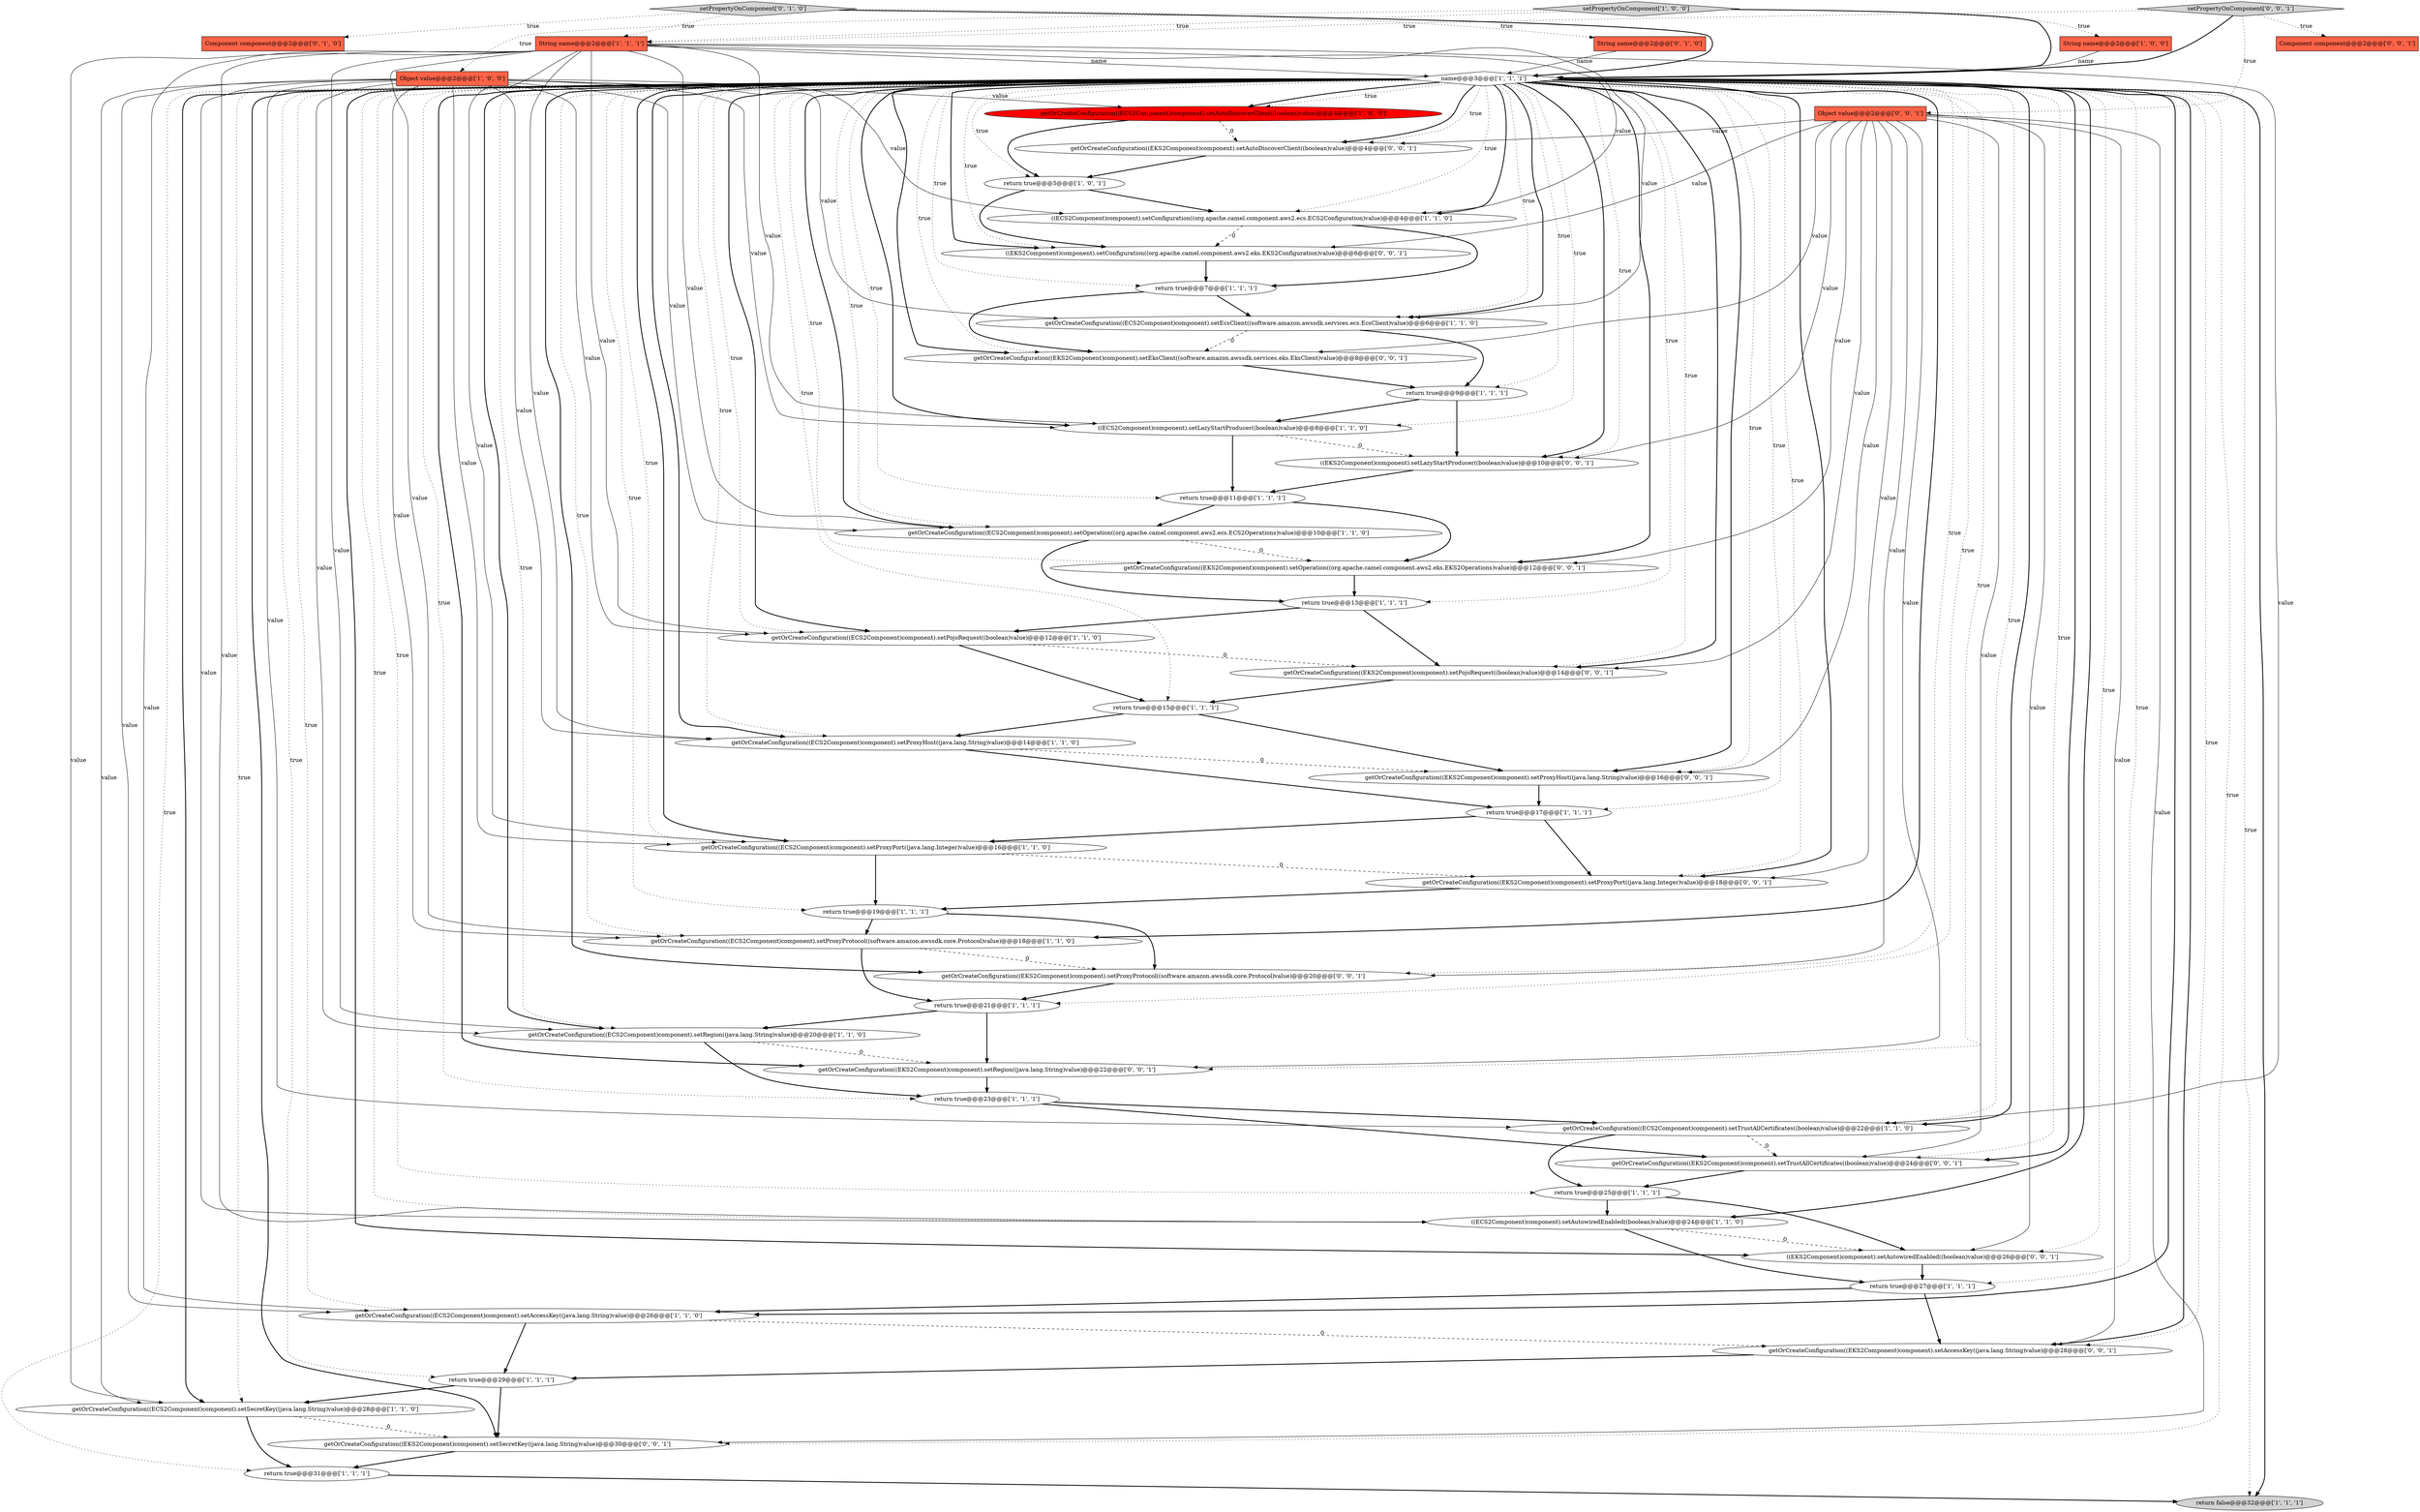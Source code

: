 digraph {
52 [style = filled, label = "((EKS2Component)component).setConfiguration((org.apache.camel.component.aws2.eks.EKS2Configuration)value)@@@6@@@['0', '0', '1']", fillcolor = white, shape = ellipse image = "AAA0AAABBB3BBB"];
8 [style = filled, label = "return true@@@11@@@['1', '1', '1']", fillcolor = white, shape = ellipse image = "AAA0AAABBB1BBB"];
4 [style = filled, label = "getOrCreateConfiguration((ECS2Component)component).setProxyProtocol((software.amazon.awssdk.core.Protocol)value)@@@18@@@['1', '1', '0']", fillcolor = white, shape = ellipse image = "AAA0AAABBB1BBB"];
16 [style = filled, label = "return false@@@32@@@['1', '1', '1']", fillcolor = lightgray, shape = ellipse image = "AAA0AAABBB1BBB"];
12 [style = filled, label = "getOrCreateConfiguration((ECS2Component)component).setTrustAllCertificates((boolean)value)@@@22@@@['1', '1', '0']", fillcolor = white, shape = ellipse image = "AAA0AAABBB1BBB"];
36 [style = filled, label = "setPropertyOnComponent['0', '1', '0']", fillcolor = lightgray, shape = diamond image = "AAA0AAABBB2BBB"];
45 [style = filled, label = "getOrCreateConfiguration((EKS2Component)component).setAutoDiscoverClient((boolean)value)@@@4@@@['0', '0', '1']", fillcolor = white, shape = ellipse image = "AAA0AAABBB3BBB"];
47 [style = filled, label = "getOrCreateConfiguration((EKS2Component)component).setRegion((java.lang.String)value)@@@22@@@['0', '0', '1']", fillcolor = white, shape = ellipse image = "AAA0AAABBB3BBB"];
19 [style = filled, label = "return true@@@15@@@['1', '1', '1']", fillcolor = white, shape = ellipse image = "AAA0AAABBB1BBB"];
39 [style = filled, label = "getOrCreateConfiguration((EKS2Component)component).setEksClient((software.amazon.awssdk.services.eks.EksClient)value)@@@8@@@['0', '0', '1']", fillcolor = white, shape = ellipse image = "AAA0AAABBB3BBB"];
1 [style = filled, label = "return true@@@21@@@['1', '1', '1']", fillcolor = white, shape = ellipse image = "AAA0AAABBB1BBB"];
9 [style = filled, label = "return true@@@17@@@['1', '1', '1']", fillcolor = white, shape = ellipse image = "AAA0AAABBB1BBB"];
48 [style = filled, label = "getOrCreateConfiguration((EKS2Component)component).setPojoRequest((boolean)value)@@@14@@@['0', '0', '1']", fillcolor = white, shape = ellipse image = "AAA0AAABBB3BBB"];
15 [style = filled, label = "getOrCreateConfiguration((ECS2Component)component).setProxyHost((java.lang.String)value)@@@14@@@['1', '1', '0']", fillcolor = white, shape = ellipse image = "AAA0AAABBB1BBB"];
53 [style = filled, label = "getOrCreateConfiguration((EKS2Component)component).setProxyProtocol((software.amazon.awssdk.core.Protocol)value)@@@20@@@['0', '0', '1']", fillcolor = white, shape = ellipse image = "AAA0AAABBB3BBB"];
11 [style = filled, label = "return true@@@5@@@['1', '0', '1']", fillcolor = white, shape = ellipse image = "AAA0AAABBB1BBB"];
7 [style = filled, label = "getOrCreateConfiguration((ECS2Component)component).setAutoDiscoverClient((boolean)value)@@@4@@@['1', '0', '0']", fillcolor = red, shape = ellipse image = "AAA1AAABBB1BBB"];
13 [style = filled, label = "return true@@@7@@@['1', '1', '1']", fillcolor = white, shape = ellipse image = "AAA0AAABBB1BBB"];
22 [style = filled, label = "return true@@@13@@@['1', '1', '1']", fillcolor = white, shape = ellipse image = "AAA0AAABBB1BBB"];
51 [style = filled, label = "((EKS2Component)component).setLazyStartProducer((boolean)value)@@@10@@@['0', '0', '1']", fillcolor = white, shape = ellipse image = "AAA0AAABBB3BBB"];
24 [style = filled, label = "getOrCreateConfiguration((ECS2Component)component).setProxyPort((java.lang.Integer)value)@@@16@@@['1', '1', '0']", fillcolor = white, shape = ellipse image = "AAA0AAABBB1BBB"];
46 [style = filled, label = "getOrCreateConfiguration((EKS2Component)component).setProxyPort((java.lang.Integer)value)@@@18@@@['0', '0', '1']", fillcolor = white, shape = ellipse image = "AAA0AAABBB3BBB"];
5 [style = filled, label = "return true@@@31@@@['1', '1', '1']", fillcolor = white, shape = ellipse image = "AAA0AAABBB1BBB"];
25 [style = filled, label = "getOrCreateConfiguration((ECS2Component)component).setOperation((org.apache.camel.component.aws2.ecs.ECS2Operations)value)@@@10@@@['1', '1', '0']", fillcolor = white, shape = ellipse image = "AAA0AAABBB1BBB"];
42 [style = filled, label = "getOrCreateConfiguration((EKS2Component)component).setOperation((org.apache.camel.component.aws2.eks.EKS2Operations)value)@@@12@@@['0', '0', '1']", fillcolor = white, shape = ellipse image = "AAA0AAABBB3BBB"];
44 [style = filled, label = "getOrCreateConfiguration((EKS2Component)component).setProxyHost((java.lang.String)value)@@@16@@@['0', '0', '1']", fillcolor = white, shape = ellipse image = "AAA0AAABBB3BBB"];
31 [style = filled, label = "return true@@@23@@@['1', '1', '1']", fillcolor = white, shape = ellipse image = "AAA0AAABBB1BBB"];
29 [style = filled, label = "return true@@@25@@@['1', '1', '1']", fillcolor = white, shape = ellipse image = "AAA0AAABBB1BBB"];
27 [style = filled, label = "getOrCreateConfiguration((ECS2Component)component).setRegion((java.lang.String)value)@@@20@@@['1', '1', '0']", fillcolor = white, shape = ellipse image = "AAA0AAABBB1BBB"];
30 [style = filled, label = "return true@@@27@@@['1', '1', '1']", fillcolor = white, shape = ellipse image = "AAA0AAABBB1BBB"];
23 [style = filled, label = "String name@@@2@@@['1', '0', '0']", fillcolor = tomato, shape = box image = "AAA0AAABBB1BBB"];
43 [style = filled, label = "((EKS2Component)component).setAutowiredEnabled((boolean)value)@@@26@@@['0', '0', '1']", fillcolor = white, shape = ellipse image = "AAA0AAABBB3BBB"];
50 [style = filled, label = "Object value@@@2@@@['0', '0', '1']", fillcolor = tomato, shape = box image = "AAA0AAABBB3BBB"];
0 [style = filled, label = "return true@@@29@@@['1', '1', '1']", fillcolor = white, shape = ellipse image = "AAA0AAABBB1BBB"];
32 [style = filled, label = "return true@@@9@@@['1', '1', '1']", fillcolor = white, shape = ellipse image = "AAA0AAABBB1BBB"];
26 [style = filled, label = "((ECS2Component)component).setAutowiredEnabled((boolean)value)@@@24@@@['1', '1', '0']", fillcolor = white, shape = ellipse image = "AAA0AAABBB1BBB"];
6 [style = filled, label = "((ECS2Component)component).setLazyStartProducer((boolean)value)@@@8@@@['1', '1', '0']", fillcolor = white, shape = ellipse image = "AAA0AAABBB1BBB"];
33 [style = filled, label = "String name@@@2@@@['1', '1', '1']", fillcolor = tomato, shape = box image = "AAA0AAABBB1BBB"];
41 [style = filled, label = "setPropertyOnComponent['0', '0', '1']", fillcolor = lightgray, shape = diamond image = "AAA0AAABBB3BBB"];
21 [style = filled, label = "getOrCreateConfiguration((ECS2Component)component).setEcsClient((software.amazon.awssdk.services.ecs.EcsClient)value)@@@6@@@['1', '1', '0']", fillcolor = white, shape = ellipse image = "AAA0AAABBB1BBB"];
28 [style = filled, label = "name@@@3@@@['1', '1', '1']", fillcolor = white, shape = diamond image = "AAA0AAABBB1BBB"];
49 [style = filled, label = "getOrCreateConfiguration((EKS2Component)component).setAccessKey((java.lang.String)value)@@@28@@@['0', '0', '1']", fillcolor = white, shape = ellipse image = "AAA0AAABBB3BBB"];
40 [style = filled, label = "getOrCreateConfiguration((EKS2Component)component).setSecretKey((java.lang.String)value)@@@30@@@['0', '0', '1']", fillcolor = white, shape = ellipse image = "AAA0AAABBB3BBB"];
10 [style = filled, label = "getOrCreateConfiguration((ECS2Component)component).setSecretKey((java.lang.String)value)@@@28@@@['1', '1', '0']", fillcolor = white, shape = ellipse image = "AAA0AAABBB1BBB"];
18 [style = filled, label = "getOrCreateConfiguration((ECS2Component)component).setPojoRequest((boolean)value)@@@12@@@['1', '1', '0']", fillcolor = white, shape = ellipse image = "AAA0AAABBB1BBB"];
3 [style = filled, label = "getOrCreateConfiguration((ECS2Component)component).setAccessKey((java.lang.String)value)@@@26@@@['1', '1', '0']", fillcolor = white, shape = ellipse image = "AAA0AAABBB1BBB"];
14 [style = filled, label = "setPropertyOnComponent['1', '0', '0']", fillcolor = lightgray, shape = diamond image = "AAA0AAABBB1BBB"];
2 [style = filled, label = "Object value@@@2@@@['1', '0', '0']", fillcolor = tomato, shape = box image = "AAA0AAABBB1BBB"];
34 [style = filled, label = "Component component@@@2@@@['0', '1', '0']", fillcolor = tomato, shape = box image = "AAA0AAABBB2BBB"];
35 [style = filled, label = "String name@@@2@@@['0', '1', '0']", fillcolor = tomato, shape = box image = "AAA0AAABBB2BBB"];
37 [style = filled, label = "getOrCreateConfiguration((EKS2Component)component).setTrustAllCertificates((boolean)value)@@@24@@@['0', '0', '1']", fillcolor = white, shape = ellipse image = "AAA0AAABBB3BBB"];
38 [style = filled, label = "Component component@@@2@@@['0', '0', '1']", fillcolor = tomato, shape = box image = "AAA0AAABBB3BBB"];
17 [style = filled, label = "return true@@@19@@@['1', '1', '1']", fillcolor = white, shape = ellipse image = "AAA0AAABBB1BBB"];
20 [style = filled, label = "((ECS2Component)component).setConfiguration((org.apache.camel.component.aws2.ecs.ECS2Configuration)value)@@@4@@@['1', '1', '0']", fillcolor = white, shape = ellipse image = "AAA0AAABBB1BBB"];
28->11 [style = dotted, label="true"];
2->21 [style = solid, label="value"];
31->37 [style = bold, label=""];
28->6 [style = bold, label=""];
20->52 [style = dashed, label="0"];
33->20 [style = solid, label="value"];
25->22 [style = bold, label=""];
28->20 [style = bold, label=""];
28->21 [style = dotted, label="true"];
50->52 [style = solid, label="value"];
28->25 [style = dotted, label="true"];
28->15 [style = dotted, label="true"];
1->27 [style = bold, label=""];
28->16 [style = dotted, label="true"];
2->27 [style = solid, label="value"];
36->28 [style = bold, label=""];
6->51 [style = dashed, label="0"];
14->28 [style = bold, label=""];
33->28 [style = solid, label="name"];
33->3 [style = solid, label="value"];
28->19 [style = dotted, label="true"];
49->0 [style = bold, label=""];
30->49 [style = bold, label=""];
52->13 [style = bold, label=""];
41->38 [style = dotted, label="true"];
32->6 [style = bold, label=""];
26->43 [style = dashed, label="0"];
50->48 [style = solid, label="value"];
41->28 [style = bold, label=""];
28->6 [style = dotted, label="true"];
19->44 [style = bold, label=""];
28->30 [style = dotted, label="true"];
17->53 [style = bold, label=""];
28->21 [style = bold, label=""];
28->43 [style = bold, label=""];
28->52 [style = bold, label=""];
28->18 [style = dotted, label="true"];
28->7 [style = dotted, label="true"];
24->17 [style = bold, label=""];
29->43 [style = bold, label=""];
28->25 [style = bold, label=""];
0->40 [style = bold, label=""];
28->3 [style = bold, label=""];
28->27 [style = dotted, label="true"];
41->33 [style = dotted, label="true"];
28->42 [style = bold, label=""];
19->15 [style = bold, label=""];
28->13 [style = dotted, label="true"];
9->24 [style = bold, label=""];
2->12 [style = solid, label="value"];
28->45 [style = bold, label=""];
14->2 [style = dotted, label="true"];
4->53 [style = dashed, label="0"];
28->10 [style = dotted, label="true"];
7->11 [style = bold, label=""];
28->37 [style = bold, label=""];
28->8 [style = dotted, label="true"];
28->18 [style = bold, label=""];
12->37 [style = dashed, label="0"];
50->51 [style = solid, label="value"];
24->46 [style = dashed, label="0"];
23->28 [style = solid, label="name"];
18->19 [style = bold, label=""];
33->10 [style = solid, label="value"];
37->29 [style = bold, label=""];
27->31 [style = bold, label=""];
25->42 [style = dashed, label="0"];
28->52 [style = dotted, label="true"];
2->26 [style = solid, label="value"];
28->17 [style = dotted, label="true"];
3->0 [style = bold, label=""];
45->11 [style = bold, label=""];
29->26 [style = bold, label=""];
50->40 [style = solid, label="value"];
28->29 [style = dotted, label="true"];
22->18 [style = bold, label=""];
28->24 [style = dotted, label="true"];
50->42 [style = solid, label="value"];
28->46 [style = dotted, label="true"];
12->29 [style = bold, label=""];
28->44 [style = dotted, label="true"];
40->5 [style = bold, label=""];
50->47 [style = solid, label="value"];
15->9 [style = bold, label=""];
33->18 [style = solid, label="value"];
28->9 [style = dotted, label="true"];
33->6 [style = solid, label="value"];
28->24 [style = bold, label=""];
33->4 [style = solid, label="value"];
42->22 [style = bold, label=""];
28->37 [style = dotted, label="true"];
2->7 [style = solid, label="value"];
32->51 [style = bold, label=""];
50->46 [style = solid, label="value"];
27->47 [style = dashed, label="0"];
2->25 [style = solid, label="value"];
28->51 [style = dotted, label="true"];
2->18 [style = solid, label="value"];
20->13 [style = bold, label=""];
50->53 [style = solid, label="value"];
41->50 [style = dotted, label="true"];
22->48 [style = bold, label=""];
28->20 [style = dotted, label="true"];
2->24 [style = solid, label="value"];
28->3 [style = dotted, label="true"];
28->39 [style = bold, label=""];
33->21 [style = solid, label="value"];
50->37 [style = solid, label="value"];
28->47 [style = bold, label=""];
47->31 [style = bold, label=""];
28->49 [style = bold, label=""];
9->46 [style = bold, label=""];
2->10 [style = solid, label="value"];
14->23 [style = dotted, label="true"];
28->26 [style = bold, label=""];
13->39 [style = bold, label=""];
18->48 [style = dashed, label="0"];
28->12 [style = bold, label=""];
28->1 [style = dotted, label="true"];
28->45 [style = dotted, label="true"];
2->4 [style = solid, label="value"];
31->12 [style = bold, label=""];
2->15 [style = solid, label="value"];
21->39 [style = dashed, label="0"];
5->16 [style = bold, label=""];
33->26 [style = solid, label="value"];
28->0 [style = dotted, label="true"];
28->32 [style = dotted, label="true"];
10->5 [style = bold, label=""];
10->40 [style = dashed, label="0"];
50->49 [style = solid, label="value"];
30->3 [style = bold, label=""];
7->45 [style = dashed, label="0"];
33->12 [style = solid, label="value"];
39->32 [style = bold, label=""];
28->42 [style = dotted, label="true"];
50->45 [style = solid, label="value"];
28->22 [style = dotted, label="true"];
28->43 [style = dotted, label="true"];
28->4 [style = dotted, label="true"];
53->1 [style = bold, label=""];
4->1 [style = bold, label=""];
50->39 [style = solid, label="value"];
51->8 [style = bold, label=""];
44->9 [style = bold, label=""];
17->4 [style = bold, label=""];
28->12 [style = dotted, label="true"];
36->33 [style = dotted, label="true"];
2->6 [style = solid, label="value"];
11->20 [style = bold, label=""];
28->31 [style = dotted, label="true"];
33->25 [style = solid, label="value"];
14->33 [style = dotted, label="true"];
28->15 [style = bold, label=""];
28->47 [style = dotted, label="true"];
28->10 [style = bold, label=""];
28->40 [style = bold, label=""];
2->3 [style = solid, label="value"];
28->53 [style = bold, label=""];
35->28 [style = solid, label="name"];
28->7 [style = bold, label=""];
15->44 [style = dashed, label="0"];
28->53 [style = dotted, label="true"];
11->52 [style = bold, label=""];
28->48 [style = dotted, label="true"];
28->51 [style = bold, label=""];
28->16 [style = bold, label=""];
28->49 [style = dotted, label="true"];
43->30 [style = bold, label=""];
26->30 [style = bold, label=""];
28->5 [style = dotted, label="true"];
0->10 [style = bold, label=""];
28->46 [style = bold, label=""];
1->47 [style = bold, label=""];
8->42 [style = bold, label=""];
3->49 [style = dashed, label="0"];
28->26 [style = dotted, label="true"];
21->32 [style = bold, label=""];
33->15 [style = solid, label="value"];
50->44 [style = solid, label="value"];
6->8 [style = bold, label=""];
28->44 [style = bold, label=""];
48->19 [style = bold, label=""];
2->20 [style = solid, label="value"];
28->48 [style = bold, label=""];
28->27 [style = bold, label=""];
36->35 [style = dotted, label="true"];
33->27 [style = solid, label="value"];
28->39 [style = dotted, label="true"];
13->21 [style = bold, label=""];
46->17 [style = bold, label=""];
36->34 [style = dotted, label="true"];
28->40 [style = dotted, label="true"];
8->25 [style = bold, label=""];
50->43 [style = solid, label="value"];
28->4 [style = bold, label=""];
33->24 [style = solid, label="value"];
}
